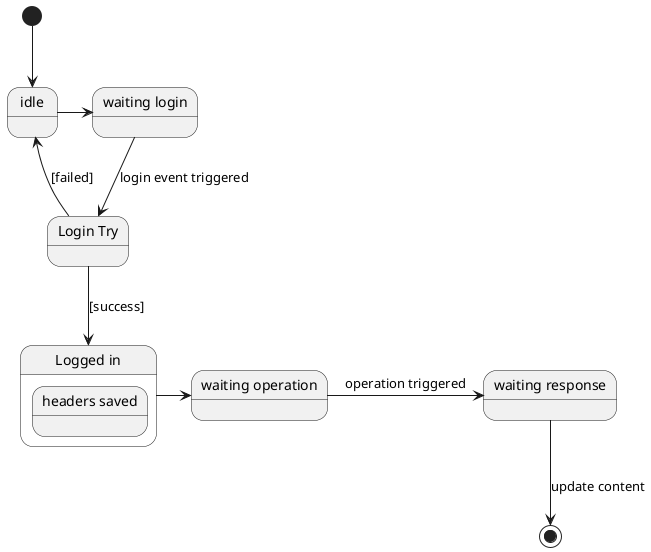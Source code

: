 @startuml StateChar Diagram Plugin BUilder
state "Login Try" as login
state "waiting login" as waitLogin
state "Logged in" as logedIn {
    state "headers saved" as headersSaved
}
state "waiting operation" as waitOp
state "waiting response" as waitResponse

[*] -down-> idle
idle -right-> waitLogin
waitLogin --> login: login event triggered
login -up-> idle: [failed]
login --> logedIn: [success]
logedIn -right-> waitOp
waitOp -right-> waitResponse: operation triggered
waitResponse --> [*]: update content

@enduml
